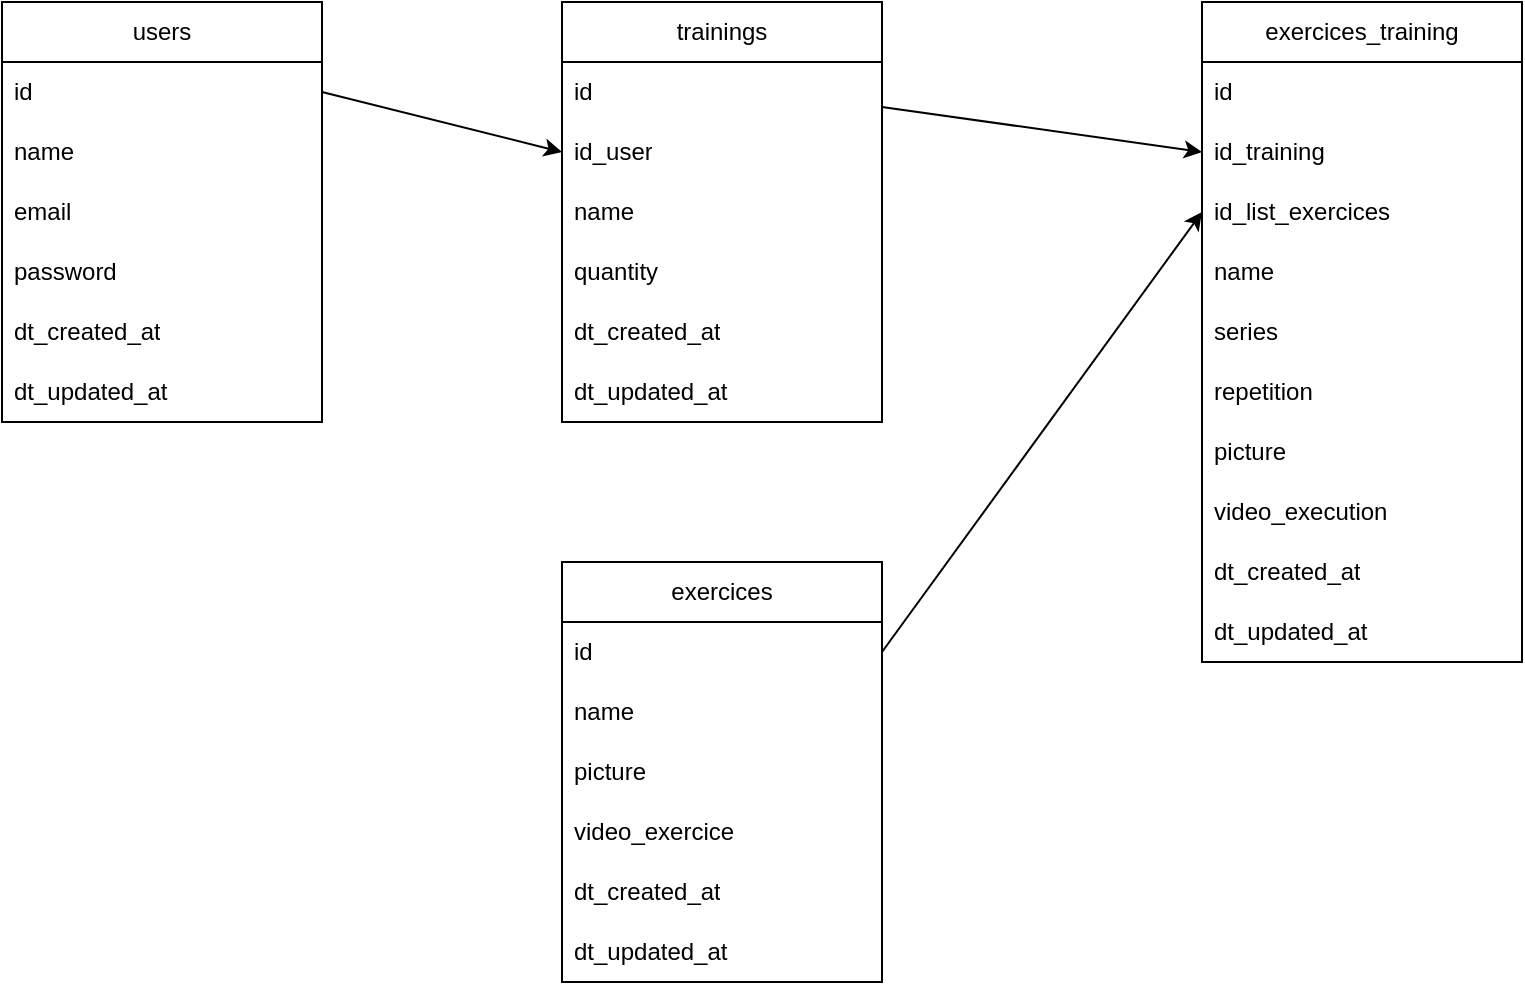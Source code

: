 <mxfile version="24.4.9" type="github">
  <diagram name="Página-1" id="wUH4Pyp92SuoWC5xDsHd">
    <mxGraphModel dx="2033" dy="797" grid="1" gridSize="10" guides="1" tooltips="1" connect="1" arrows="1" fold="1" page="1" pageScale="1" pageWidth="827" pageHeight="1169" math="0" shadow="0">
      <root>
        <mxCell id="0" />
        <mxCell id="1" parent="0" />
        <mxCell id="OVZvZuAEa1XYQwxRYbSn-1" value="users" style="swimlane;fontStyle=0;childLayout=stackLayout;horizontal=1;startSize=30;horizontalStack=0;resizeParent=1;resizeParentMax=0;resizeLast=0;collapsible=1;marginBottom=0;whiteSpace=wrap;html=1;" vertex="1" parent="1">
          <mxGeometry x="40" y="40" width="160" height="210" as="geometry" />
        </mxCell>
        <mxCell id="OVZvZuAEa1XYQwxRYbSn-2" value="id" style="text;strokeColor=none;fillColor=none;align=left;verticalAlign=middle;spacingLeft=4;spacingRight=4;overflow=hidden;points=[[0,0.5],[1,0.5]];portConstraint=eastwest;rotatable=0;whiteSpace=wrap;html=1;" vertex="1" parent="OVZvZuAEa1XYQwxRYbSn-1">
          <mxGeometry y="30" width="160" height="30" as="geometry" />
        </mxCell>
        <mxCell id="OVZvZuAEa1XYQwxRYbSn-11" value="name" style="text;strokeColor=none;fillColor=none;align=left;verticalAlign=middle;spacingLeft=4;spacingRight=4;overflow=hidden;points=[[0,0.5],[1,0.5]];portConstraint=eastwest;rotatable=0;whiteSpace=wrap;html=1;" vertex="1" parent="OVZvZuAEa1XYQwxRYbSn-1">
          <mxGeometry y="60" width="160" height="30" as="geometry" />
        </mxCell>
        <mxCell id="OVZvZuAEa1XYQwxRYbSn-3" value="email" style="text;strokeColor=none;fillColor=none;align=left;verticalAlign=middle;spacingLeft=4;spacingRight=4;overflow=hidden;points=[[0,0.5],[1,0.5]];portConstraint=eastwest;rotatable=0;whiteSpace=wrap;html=1;" vertex="1" parent="OVZvZuAEa1XYQwxRYbSn-1">
          <mxGeometry y="90" width="160" height="30" as="geometry" />
        </mxCell>
        <mxCell id="OVZvZuAEa1XYQwxRYbSn-4" value="password" style="text;strokeColor=none;fillColor=none;align=left;verticalAlign=middle;spacingLeft=4;spacingRight=4;overflow=hidden;points=[[0,0.5],[1,0.5]];portConstraint=eastwest;rotatable=0;whiteSpace=wrap;html=1;" vertex="1" parent="OVZvZuAEa1XYQwxRYbSn-1">
          <mxGeometry y="120" width="160" height="30" as="geometry" />
        </mxCell>
        <mxCell id="OVZvZuAEa1XYQwxRYbSn-5" value="dt_created_at" style="text;strokeColor=none;fillColor=none;align=left;verticalAlign=middle;spacingLeft=4;spacingRight=4;overflow=hidden;points=[[0,0.5],[1,0.5]];portConstraint=eastwest;rotatable=0;whiteSpace=wrap;html=1;" vertex="1" parent="OVZvZuAEa1XYQwxRYbSn-1">
          <mxGeometry y="150" width="160" height="30" as="geometry" />
        </mxCell>
        <mxCell id="OVZvZuAEa1XYQwxRYbSn-6" value="dt_updated_at" style="text;strokeColor=none;fillColor=none;align=left;verticalAlign=middle;spacingLeft=4;spacingRight=4;overflow=hidden;points=[[0,0.5],[1,0.5]];portConstraint=eastwest;rotatable=0;whiteSpace=wrap;html=1;" vertex="1" parent="OVZvZuAEa1XYQwxRYbSn-1">
          <mxGeometry y="180" width="160" height="30" as="geometry" />
        </mxCell>
        <mxCell id="OVZvZuAEa1XYQwxRYbSn-7" value="trainings" style="swimlane;fontStyle=0;childLayout=stackLayout;horizontal=1;startSize=30;horizontalStack=0;resizeParent=1;resizeParentMax=0;resizeLast=0;collapsible=1;marginBottom=0;whiteSpace=wrap;html=1;" vertex="1" parent="1">
          <mxGeometry x="320" y="40" width="160" height="210" as="geometry" />
        </mxCell>
        <mxCell id="OVZvZuAEa1XYQwxRYbSn-8" value="id" style="text;strokeColor=none;fillColor=none;align=left;verticalAlign=middle;spacingLeft=4;spacingRight=4;overflow=hidden;points=[[0,0.5],[1,0.5]];portConstraint=eastwest;rotatable=0;whiteSpace=wrap;html=1;" vertex="1" parent="OVZvZuAEa1XYQwxRYbSn-7">
          <mxGeometry y="30" width="160" height="30" as="geometry" />
        </mxCell>
        <mxCell id="OVZvZuAEa1XYQwxRYbSn-35" value="id_user" style="text;strokeColor=none;fillColor=none;align=left;verticalAlign=middle;spacingLeft=4;spacingRight=4;overflow=hidden;points=[[0,0.5],[1,0.5]];portConstraint=eastwest;rotatable=0;whiteSpace=wrap;html=1;" vertex="1" parent="OVZvZuAEa1XYQwxRYbSn-7">
          <mxGeometry y="60" width="160" height="30" as="geometry" />
        </mxCell>
        <mxCell id="OVZvZuAEa1XYQwxRYbSn-9" value="name" style="text;strokeColor=none;fillColor=none;align=left;verticalAlign=middle;spacingLeft=4;spacingRight=4;overflow=hidden;points=[[0,0.5],[1,0.5]];portConstraint=eastwest;rotatable=0;whiteSpace=wrap;html=1;" vertex="1" parent="OVZvZuAEa1XYQwxRYbSn-7">
          <mxGeometry y="90" width="160" height="30" as="geometry" />
        </mxCell>
        <mxCell id="OVZvZuAEa1XYQwxRYbSn-12" value="quantity" style="text;strokeColor=none;fillColor=none;align=left;verticalAlign=middle;spacingLeft=4;spacingRight=4;overflow=hidden;points=[[0,0.5],[1,0.5]];portConstraint=eastwest;rotatable=0;whiteSpace=wrap;html=1;" vertex="1" parent="OVZvZuAEa1XYQwxRYbSn-7">
          <mxGeometry y="120" width="160" height="30" as="geometry" />
        </mxCell>
        <mxCell id="OVZvZuAEa1XYQwxRYbSn-15" value="dt_created_at" style="text;strokeColor=none;fillColor=none;align=left;verticalAlign=middle;spacingLeft=4;spacingRight=4;overflow=hidden;points=[[0,0.5],[1,0.5]];portConstraint=eastwest;rotatable=0;whiteSpace=wrap;html=1;" vertex="1" parent="OVZvZuAEa1XYQwxRYbSn-7">
          <mxGeometry y="150" width="160" height="30" as="geometry" />
        </mxCell>
        <mxCell id="OVZvZuAEa1XYQwxRYbSn-16" value="dt_updated_at" style="text;strokeColor=none;fillColor=none;align=left;verticalAlign=middle;spacingLeft=4;spacingRight=4;overflow=hidden;points=[[0,0.5],[1,0.5]];portConstraint=eastwest;rotatable=0;whiteSpace=wrap;html=1;" vertex="1" parent="OVZvZuAEa1XYQwxRYbSn-7">
          <mxGeometry y="180" width="160" height="30" as="geometry" />
        </mxCell>
        <mxCell id="OVZvZuAEa1XYQwxRYbSn-17" value="exercices_training" style="swimlane;fontStyle=0;childLayout=stackLayout;horizontal=1;startSize=30;horizontalStack=0;resizeParent=1;resizeParentMax=0;resizeLast=0;collapsible=1;marginBottom=0;whiteSpace=wrap;html=1;" vertex="1" parent="1">
          <mxGeometry x="640" y="40" width="160" height="330" as="geometry" />
        </mxCell>
        <mxCell id="OVZvZuAEa1XYQwxRYbSn-18" value="id" style="text;strokeColor=none;fillColor=none;align=left;verticalAlign=middle;spacingLeft=4;spacingRight=4;overflow=hidden;points=[[0,0.5],[1,0.5]];portConstraint=eastwest;rotatable=0;whiteSpace=wrap;html=1;" vertex="1" parent="OVZvZuAEa1XYQwxRYbSn-17">
          <mxGeometry y="30" width="160" height="30" as="geometry" />
        </mxCell>
        <mxCell id="OVZvZuAEa1XYQwxRYbSn-19" value="id_training" style="text;strokeColor=none;fillColor=none;align=left;verticalAlign=middle;spacingLeft=4;spacingRight=4;overflow=hidden;points=[[0,0.5],[1,0.5]];portConstraint=eastwest;rotatable=0;whiteSpace=wrap;html=1;" vertex="1" parent="OVZvZuAEa1XYQwxRYbSn-17">
          <mxGeometry y="60" width="160" height="30" as="geometry" />
        </mxCell>
        <mxCell id="OVZvZuAEa1XYQwxRYbSn-37" value="id_list_exercices" style="text;strokeColor=none;fillColor=none;align=left;verticalAlign=middle;spacingLeft=4;spacingRight=4;overflow=hidden;points=[[0,0.5],[1,0.5]];portConstraint=eastwest;rotatable=0;whiteSpace=wrap;html=1;" vertex="1" parent="OVZvZuAEa1XYQwxRYbSn-17">
          <mxGeometry y="90" width="160" height="30" as="geometry" />
        </mxCell>
        <mxCell id="OVZvZuAEa1XYQwxRYbSn-20" value="name" style="text;strokeColor=none;fillColor=none;align=left;verticalAlign=middle;spacingLeft=4;spacingRight=4;overflow=hidden;points=[[0,0.5],[1,0.5]];portConstraint=eastwest;rotatable=0;whiteSpace=wrap;html=1;" vertex="1" parent="OVZvZuAEa1XYQwxRYbSn-17">
          <mxGeometry y="120" width="160" height="30" as="geometry" />
        </mxCell>
        <mxCell id="OVZvZuAEa1XYQwxRYbSn-21" value="series" style="text;strokeColor=none;fillColor=none;align=left;verticalAlign=middle;spacingLeft=4;spacingRight=4;overflow=hidden;points=[[0,0.5],[1,0.5]];portConstraint=eastwest;rotatable=0;whiteSpace=wrap;html=1;" vertex="1" parent="OVZvZuAEa1XYQwxRYbSn-17">
          <mxGeometry y="150" width="160" height="30" as="geometry" />
        </mxCell>
        <mxCell id="OVZvZuAEa1XYQwxRYbSn-31" value="repetition" style="text;strokeColor=none;fillColor=none;align=left;verticalAlign=middle;spacingLeft=4;spacingRight=4;overflow=hidden;points=[[0,0.5],[1,0.5]];portConstraint=eastwest;rotatable=0;whiteSpace=wrap;html=1;" vertex="1" parent="OVZvZuAEa1XYQwxRYbSn-17">
          <mxGeometry y="180" width="160" height="30" as="geometry" />
        </mxCell>
        <mxCell id="OVZvZuAEa1XYQwxRYbSn-22" value="picture" style="text;strokeColor=none;fillColor=none;align=left;verticalAlign=middle;spacingLeft=4;spacingRight=4;overflow=hidden;points=[[0,0.5],[1,0.5]];portConstraint=eastwest;rotatable=0;whiteSpace=wrap;html=1;" vertex="1" parent="OVZvZuAEa1XYQwxRYbSn-17">
          <mxGeometry y="210" width="160" height="30" as="geometry" />
        </mxCell>
        <mxCell id="OVZvZuAEa1XYQwxRYbSn-23" value="video_execution" style="text;strokeColor=none;fillColor=none;align=left;verticalAlign=middle;spacingLeft=4;spacingRight=4;overflow=hidden;points=[[0,0.5],[1,0.5]];portConstraint=eastwest;rotatable=0;whiteSpace=wrap;html=1;" vertex="1" parent="OVZvZuAEa1XYQwxRYbSn-17">
          <mxGeometry y="240" width="160" height="30" as="geometry" />
        </mxCell>
        <mxCell id="OVZvZuAEa1XYQwxRYbSn-24" value="dt_created_at" style="text;strokeColor=none;fillColor=none;align=left;verticalAlign=middle;spacingLeft=4;spacingRight=4;overflow=hidden;points=[[0,0.5],[1,0.5]];portConstraint=eastwest;rotatable=0;whiteSpace=wrap;html=1;" vertex="1" parent="OVZvZuAEa1XYQwxRYbSn-17">
          <mxGeometry y="270" width="160" height="30" as="geometry" />
        </mxCell>
        <mxCell id="OVZvZuAEa1XYQwxRYbSn-25" value="dt_updated_at" style="text;strokeColor=none;fillColor=none;align=left;verticalAlign=middle;spacingLeft=4;spacingRight=4;overflow=hidden;points=[[0,0.5],[1,0.5]];portConstraint=eastwest;rotatable=0;whiteSpace=wrap;html=1;" vertex="1" parent="OVZvZuAEa1XYQwxRYbSn-17">
          <mxGeometry y="300" width="160" height="30" as="geometry" />
        </mxCell>
        <mxCell id="OVZvZuAEa1XYQwxRYbSn-26" value="&lt;div&gt;&lt;span style=&quot;background-color: initial;&quot;&gt;exercices&lt;/span&gt;&lt;br&gt;&lt;/div&gt;" style="swimlane;fontStyle=0;childLayout=stackLayout;horizontal=1;startSize=30;horizontalStack=0;resizeParent=1;resizeParentMax=0;resizeLast=0;collapsible=1;marginBottom=0;whiteSpace=wrap;html=1;" vertex="1" parent="1">
          <mxGeometry x="320" y="320" width="160" height="210" as="geometry" />
        </mxCell>
        <mxCell id="OVZvZuAEa1XYQwxRYbSn-27" value="id" style="text;strokeColor=none;fillColor=none;align=left;verticalAlign=middle;spacingLeft=4;spacingRight=4;overflow=hidden;points=[[0,0.5],[1,0.5]];portConstraint=eastwest;rotatable=0;whiteSpace=wrap;html=1;" vertex="1" parent="OVZvZuAEa1XYQwxRYbSn-26">
          <mxGeometry y="30" width="160" height="30" as="geometry" />
        </mxCell>
        <mxCell id="OVZvZuAEa1XYQwxRYbSn-28" value="name" style="text;strokeColor=none;fillColor=none;align=left;verticalAlign=middle;spacingLeft=4;spacingRight=4;overflow=hidden;points=[[0,0.5],[1,0.5]];portConstraint=eastwest;rotatable=0;whiteSpace=wrap;html=1;" vertex="1" parent="OVZvZuAEa1XYQwxRYbSn-26">
          <mxGeometry y="60" width="160" height="30" as="geometry" />
        </mxCell>
        <mxCell id="OVZvZuAEa1XYQwxRYbSn-29" value="picture" style="text;strokeColor=none;fillColor=none;align=left;verticalAlign=middle;spacingLeft=4;spacingRight=4;overflow=hidden;points=[[0,0.5],[1,0.5]];portConstraint=eastwest;rotatable=0;whiteSpace=wrap;html=1;" vertex="1" parent="OVZvZuAEa1XYQwxRYbSn-26">
          <mxGeometry y="90" width="160" height="30" as="geometry" />
        </mxCell>
        <mxCell id="OVZvZuAEa1XYQwxRYbSn-30" value="video_exercice" style="text;strokeColor=none;fillColor=none;align=left;verticalAlign=middle;spacingLeft=4;spacingRight=4;overflow=hidden;points=[[0,0.5],[1,0.5]];portConstraint=eastwest;rotatable=0;whiteSpace=wrap;html=1;" vertex="1" parent="OVZvZuAEa1XYQwxRYbSn-26">
          <mxGeometry y="120" width="160" height="30" as="geometry" />
        </mxCell>
        <mxCell id="OVZvZuAEa1XYQwxRYbSn-32" value="dt_created_at" style="text;strokeColor=none;fillColor=none;align=left;verticalAlign=middle;spacingLeft=4;spacingRight=4;overflow=hidden;points=[[0,0.5],[1,0.5]];portConstraint=eastwest;rotatable=0;whiteSpace=wrap;html=1;" vertex="1" parent="OVZvZuAEa1XYQwxRYbSn-26">
          <mxGeometry y="150" width="160" height="30" as="geometry" />
        </mxCell>
        <mxCell id="OVZvZuAEa1XYQwxRYbSn-33" value="dt_updated_at" style="text;strokeColor=none;fillColor=none;align=left;verticalAlign=middle;spacingLeft=4;spacingRight=4;overflow=hidden;points=[[0,0.5],[1,0.5]];portConstraint=eastwest;rotatable=0;whiteSpace=wrap;html=1;" vertex="1" parent="OVZvZuAEa1XYQwxRYbSn-26">
          <mxGeometry y="180" width="160" height="30" as="geometry" />
        </mxCell>
        <mxCell id="OVZvZuAEa1XYQwxRYbSn-34" value="" style="endArrow=classic;html=1;rounded=0;exitX=1;exitY=0.25;exitDx=0;exitDy=0;entryX=0;entryY=0.5;entryDx=0;entryDy=0;" edge="1" parent="1" source="OVZvZuAEa1XYQwxRYbSn-7" target="OVZvZuAEa1XYQwxRYbSn-19">
          <mxGeometry width="50" height="50" relative="1" as="geometry">
            <mxPoint x="390" y="340" as="sourcePoint" />
            <mxPoint x="440" y="290" as="targetPoint" />
          </mxGeometry>
        </mxCell>
        <mxCell id="OVZvZuAEa1XYQwxRYbSn-36" value="" style="endArrow=classic;html=1;rounded=0;exitX=1;exitY=0.5;exitDx=0;exitDy=0;entryX=0;entryY=0.5;entryDx=0;entryDy=0;" edge="1" parent="1" source="OVZvZuAEa1XYQwxRYbSn-2" target="OVZvZuAEa1XYQwxRYbSn-35">
          <mxGeometry width="50" height="50" relative="1" as="geometry">
            <mxPoint x="260" y="330" as="sourcePoint" />
            <mxPoint x="420" y="352" as="targetPoint" />
          </mxGeometry>
        </mxCell>
        <mxCell id="OVZvZuAEa1XYQwxRYbSn-38" value="" style="endArrow=classic;html=1;rounded=0;exitX=1;exitY=0.5;exitDx=0;exitDy=0;entryX=0;entryY=0.5;entryDx=0;entryDy=0;" edge="1" parent="1" source="OVZvZuAEa1XYQwxRYbSn-27" target="OVZvZuAEa1XYQwxRYbSn-37">
          <mxGeometry width="50" height="50" relative="1" as="geometry">
            <mxPoint x="170" y="390" as="sourcePoint" />
            <mxPoint x="290" y="420" as="targetPoint" />
          </mxGeometry>
        </mxCell>
      </root>
    </mxGraphModel>
  </diagram>
</mxfile>
